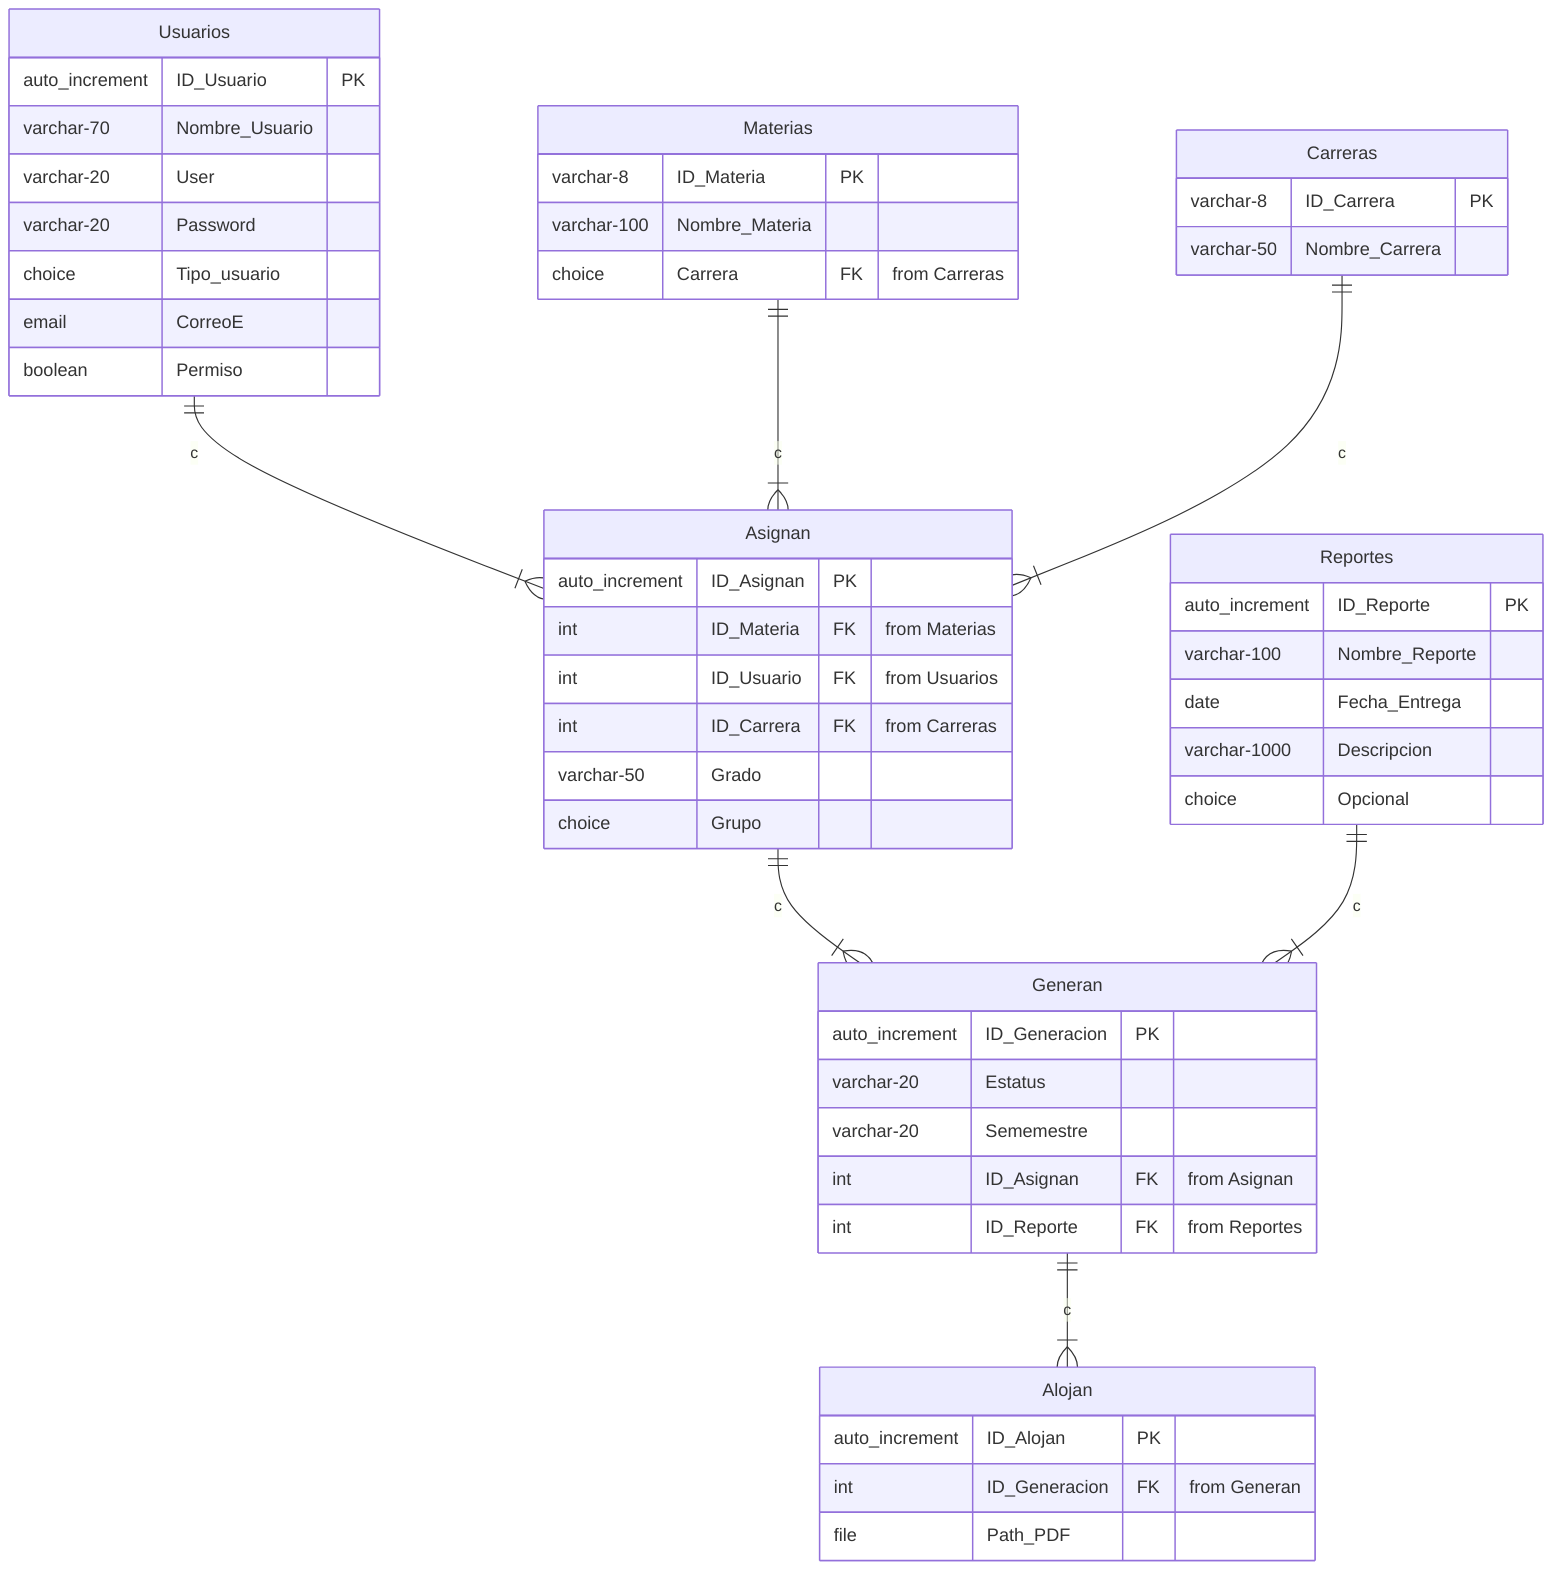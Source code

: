 erDiagram

Usuarios {
    auto_increment ID_Usuario PK
    varchar-70 Nombre_Usuario
    varchar-20 User
    varchar-20 Password
    choice Tipo_usuario
    email CorreoE
    boolean Permiso
}

Reportes {
    auto_increment ID_Reporte PK
    varchar-100 Nombre_Reporte
    date Fecha_Entrega
    varchar-1000 Descripcion
    choice Opcional
} 

Materias {
    varchar-8 ID_Materia PK
    varchar-100 Nombre_Materia    
    choice Carrera FK "from Carreras"
}


Generan {
    auto_increment ID_Generacion PK
    varchar-20 Estatus
    varchar-20 Sememestre
    int ID_Asignan FK "from Asignan"
    int ID_Reporte FK "from Reportes"
}

Carreras {
    varchar-8 ID_Carrera PK
    varchar-50 Nombre_Carrera
}

Asignan {
    auto_increment ID_Asignan PK
    int ID_Materia FK "from Materias"
    int ID_Usuario FK "from Usuarios"
    int ID_Carrera FK "from Carreras"
    varchar-50 Grado
    choice Grupo
}



Alojan {
    auto_increment ID_Alojan PK
    int ID_Generacion FK " from Generan"
    file Path_PDF
}

Usuarios ||--|{ Asignan: c 
Materias ||--|{ Asignan: c 
Asignan ||-- |{ Generan: c
Reportes ||--|{ Generan: c
Carreras||--|{Asignan: c
Generan||--|{Alojan: c